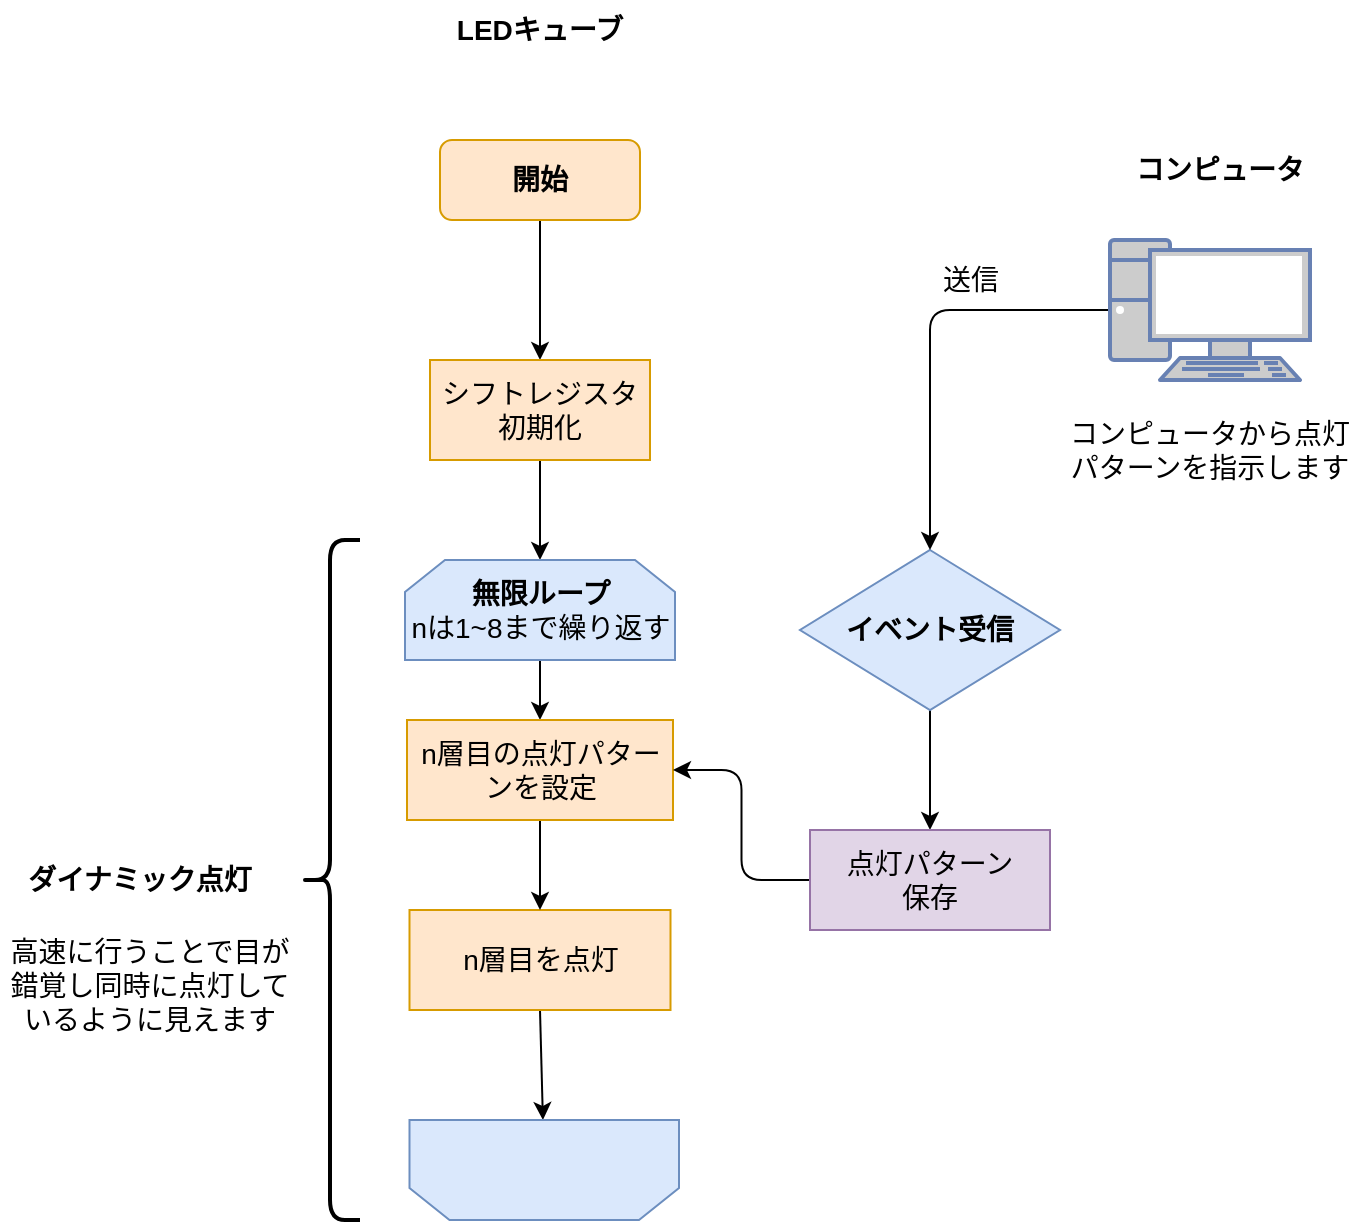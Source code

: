 <mxfile version="21.2.1" type="device" pages="2">
  <diagram id="q4CLPzz1Y_WuiKb2OCKF" name="main program">
    <mxGraphModel dx="909" dy="844" grid="1" gridSize="10" guides="1" tooltips="1" connect="1" arrows="1" fold="1" page="1" pageScale="1" pageWidth="827" pageHeight="1169" math="0" shadow="0">
      <root>
        <mxCell id="0" />
        <mxCell id="1" parent="0" />
        <mxCell id="4" style="edgeStyle=none;html=1;exitX=0.5;exitY=1;exitDx=0;exitDy=0;fontSize=14;" parent="1" source="2" target="3" edge="1">
          <mxGeometry relative="1" as="geometry" />
        </mxCell>
        <mxCell id="2" value="開始" style="rounded=1;whiteSpace=wrap;html=1;fontSize=14;fillColor=#ffe6cc;strokeColor=#d79b00;fontStyle=1" parent="1" vertex="1">
          <mxGeometry x="294" y="250" width="100" height="40" as="geometry" />
        </mxCell>
        <mxCell id="8" style="edgeStyle=none;html=1;exitX=0.5;exitY=1;exitDx=0;exitDy=0;fontSize=14;" parent="1" source="3" target="7" edge="1">
          <mxGeometry relative="1" as="geometry" />
        </mxCell>
        <mxCell id="3" value="シフトレジスタ初期化" style="rounded=0;whiteSpace=wrap;html=1;fontSize=14;fillColor=#ffe6cc;strokeColor=#d79b00;" parent="1" vertex="1">
          <mxGeometry x="289" y="360" width="110" height="50" as="geometry" />
        </mxCell>
        <mxCell id="26" style="edgeStyle=orthogonalEdgeStyle;html=1;exitX=0.5;exitY=1;exitDx=0;exitDy=0;entryX=0.5;entryY=0;entryDx=0;entryDy=0;fontSize=14;" parent="1" source="6" target="25" edge="1">
          <mxGeometry relative="1" as="geometry" />
        </mxCell>
        <mxCell id="6" value="イベント受信" style="rhombus;whiteSpace=wrap;html=1;fontSize=14;fillColor=#dae8fc;strokeColor=#6c8ebf;fontStyle=1" parent="1" vertex="1">
          <mxGeometry x="474" y="455" width="130" height="80" as="geometry" />
        </mxCell>
        <mxCell id="15" style="edgeStyle=orthogonalEdgeStyle;html=1;exitX=0.5;exitY=1;exitDx=0;exitDy=0;entryX=0.5;entryY=0;entryDx=0;entryDy=0;fontSize=14;" parent="1" source="7" target="14" edge="1">
          <mxGeometry relative="1" as="geometry" />
        </mxCell>
        <mxCell id="7" value="&lt;b&gt;無限ループ&lt;/b&gt;&lt;br&gt;nは1~8まで繰り返す" style="shape=loopLimit;whiteSpace=wrap;html=1;fontSize=14;fillColor=#dae8fc;strokeColor=#6c8ebf;" parent="1" vertex="1">
          <mxGeometry x="276.5" y="460" width="135" height="50" as="geometry" />
        </mxCell>
        <mxCell id="12" style="edgeStyle=none;html=1;exitX=0.5;exitY=1;exitDx=0;exitDy=0;fontSize=14;" parent="1" source="9" target="11" edge="1">
          <mxGeometry relative="1" as="geometry" />
        </mxCell>
        <mxCell id="9" value="n層目を点灯" style="rounded=0;whiteSpace=wrap;html=1;fontSize=14;fillColor=#ffe6cc;strokeColor=#d79b00;" parent="1" vertex="1">
          <mxGeometry x="278.75" y="635" width="130.5" height="50" as="geometry" />
        </mxCell>
        <mxCell id="11" value="" style="shape=loopLimit;whiteSpace=wrap;html=1;fontSize=14;rotation=-180;fillColor=#dae8fc;strokeColor=#6c8ebf;" parent="1" vertex="1">
          <mxGeometry x="278.75" y="740" width="134.75" height="50" as="geometry" />
        </mxCell>
        <mxCell id="16" style="edgeStyle=orthogonalEdgeStyle;html=1;exitX=0.5;exitY=1;exitDx=0;exitDy=0;entryX=0.5;entryY=0;entryDx=0;entryDy=0;fontSize=14;" parent="1" source="14" target="9" edge="1">
          <mxGeometry relative="1" as="geometry" />
        </mxCell>
        <mxCell id="14" value="n層目の点灯パターンを設定" style="rounded=0;whiteSpace=wrap;html=1;fontSize=14;fillColor=#ffe6cc;strokeColor=#d79b00;" parent="1" vertex="1">
          <mxGeometry x="277.5" y="540" width="133" height="50" as="geometry" />
        </mxCell>
        <mxCell id="17" value="" style="shape=curlyBracket;whiteSpace=wrap;html=1;rounded=1;labelPosition=left;verticalLabelPosition=middle;align=right;verticalAlign=middle;fontSize=14;strokeWidth=2;" parent="1" vertex="1">
          <mxGeometry x="224" y="450" width="30" height="340" as="geometry" />
        </mxCell>
        <mxCell id="18" value="ダイナミック点灯" style="text;html=1;strokeColor=none;fillColor=none;align=center;verticalAlign=middle;whiteSpace=wrap;rounded=0;strokeWidth=2;fontSize=14;fontStyle=1" parent="1" vertex="1">
          <mxGeometry x="84" y="605" width="120" height="30" as="geometry" />
        </mxCell>
        <mxCell id="19" value="高速に行うことで目が錯覚し同時に点灯しているように見えます" style="text;html=1;strokeColor=none;fillColor=none;align=center;verticalAlign=middle;whiteSpace=wrap;rounded=0;strokeWidth=2;fontSize=14;" parent="1" vertex="1">
          <mxGeometry x="74" y="635" width="150" height="75" as="geometry" />
        </mxCell>
        <mxCell id="20" value="コンピュータから点灯パターンを指示します" style="text;html=1;strokeColor=none;fillColor=none;align=center;verticalAlign=middle;whiteSpace=wrap;rounded=0;strokeWidth=2;fontSize=14;" parent="1" vertex="1">
          <mxGeometry x="604" y="380" width="150" height="50" as="geometry" />
        </mxCell>
        <mxCell id="23" style="edgeStyle=orthogonalEdgeStyle;html=1;exitX=0;exitY=0.5;exitDx=0;exitDy=0;exitPerimeter=0;entryX=0.5;entryY=0;entryDx=0;entryDy=0;fontSize=14;" parent="1" source="22" target="6" edge="1">
          <mxGeometry relative="1" as="geometry" />
        </mxCell>
        <mxCell id="29" value="送信" style="edgeLabel;html=1;align=center;verticalAlign=middle;resizable=0;points=[];fontSize=14;" parent="23" vertex="1" connectable="0">
          <mxGeometry x="-0.333" y="-4" relative="1" as="geometry">
            <mxPoint y="-11" as="offset" />
          </mxGeometry>
        </mxCell>
        <mxCell id="22" value="" style="fontColor=#0066CC;verticalAlign=top;verticalLabelPosition=bottom;labelPosition=center;align=center;html=1;outlineConnect=0;fillColor=#CCCCCC;strokeColor=#6881B3;gradientColor=none;gradientDirection=north;strokeWidth=2;shape=mxgraph.networks.pc;fontSize=14;" parent="1" vertex="1">
          <mxGeometry x="629" y="300" width="100" height="70" as="geometry" />
        </mxCell>
        <mxCell id="24" value="コンピュータ" style="text;html=1;strokeColor=none;fillColor=none;align=center;verticalAlign=middle;whiteSpace=wrap;rounded=0;strokeWidth=2;fontSize=14;fontStyle=1" parent="1" vertex="1">
          <mxGeometry x="629" y="250" width="110" height="30" as="geometry" />
        </mxCell>
        <mxCell id="27" style="edgeStyle=orthogonalEdgeStyle;html=1;exitX=0;exitY=0.5;exitDx=0;exitDy=0;entryX=1;entryY=0.5;entryDx=0;entryDy=0;fontSize=14;" parent="1" source="25" target="14" edge="1">
          <mxGeometry relative="1" as="geometry" />
        </mxCell>
        <mxCell id="25" value="点灯パターン&lt;br&gt;保存" style="rounded=0;whiteSpace=wrap;html=1;fontSize=14;fillColor=#e1d5e7;strokeColor=#9673a6;" parent="1" vertex="1">
          <mxGeometry x="479" y="595" width="120" height="50" as="geometry" />
        </mxCell>
        <mxCell id="28" value="LEDキューブ" style="text;html=1;strokeColor=none;fillColor=none;align=center;verticalAlign=middle;whiteSpace=wrap;rounded=0;strokeWidth=2;fontSize=14;fontStyle=1" parent="1" vertex="1">
          <mxGeometry x="284" y="180" width="120" height="30" as="geometry" />
        </mxCell>
      </root>
    </mxGraphModel>
  </diagram>
  <diagram id="1VJkRIL5vi50ozS6hPMM" name="データ構造">
    <mxGraphModel dx="758" dy="703" grid="1" gridSize="10" guides="1" tooltips="1" connect="1" arrows="1" fold="1" page="1" pageScale="1" pageWidth="827" pageHeight="1169" math="0" shadow="0">
      <root>
        <mxCell id="0" />
        <mxCell id="1" parent="0" />
        <mxCell id="1CokWJMzbEccveUqMYCV-1" value="" style="shape=table;startSize=0;container=1;collapsible=0;childLayout=tableLayout;fontSize=16;" vertex="1" parent="1">
          <mxGeometry x="250" y="270" width="480" height="40" as="geometry" />
        </mxCell>
        <mxCell id="1CokWJMzbEccveUqMYCV-2" value="" style="shape=tableRow;horizontal=0;startSize=0;swimlaneHead=0;swimlaneBody=0;strokeColor=inherit;top=0;left=0;bottom=0;right=0;collapsible=0;dropTarget=0;fillColor=none;points=[[0,0.5],[1,0.5]];portConstraint=eastwest;fontSize=16;" vertex="1" parent="1CokWJMzbEccveUqMYCV-1">
          <mxGeometry width="480" height="40" as="geometry" />
        </mxCell>
        <mxCell id="1CokWJMzbEccveUqMYCV-3" value="" style="shape=partialRectangle;html=1;whiteSpace=wrap;connectable=0;strokeColor=inherit;overflow=hidden;fillColor=none;top=0;left=0;bottom=0;right=0;pointerEvents=1;fontSize=16;" vertex="1" parent="1CokWJMzbEccveUqMYCV-2">
          <mxGeometry width="60" height="40" as="geometry">
            <mxRectangle width="60" height="40" as="alternateBounds" />
          </mxGeometry>
        </mxCell>
        <mxCell id="1CokWJMzbEccveUqMYCV-4" value="" style="shape=partialRectangle;html=1;whiteSpace=wrap;connectable=0;strokeColor=#d6b656;overflow=hidden;fillColor=#fff2cc;top=0;left=0;bottom=0;right=0;pointerEvents=1;fontSize=16;" vertex="1" parent="1CokWJMzbEccveUqMYCV-2">
          <mxGeometry x="60" width="60" height="40" as="geometry">
            <mxRectangle width="60" height="40" as="alternateBounds" />
          </mxGeometry>
        </mxCell>
        <mxCell id="1CokWJMzbEccveUqMYCV-14" style="shape=partialRectangle;html=1;whiteSpace=wrap;connectable=0;strokeColor=inherit;overflow=hidden;fillColor=none;top=0;left=0;bottom=0;right=0;pointerEvents=1;fontSize=16;" vertex="1" parent="1CokWJMzbEccveUqMYCV-2">
          <mxGeometry x="120" width="60" height="40" as="geometry">
            <mxRectangle width="60" height="40" as="alternateBounds" />
          </mxGeometry>
        </mxCell>
        <mxCell id="1CokWJMzbEccveUqMYCV-17" style="shape=partialRectangle;html=1;whiteSpace=wrap;connectable=0;strokeColor=inherit;overflow=hidden;fillColor=none;top=0;left=0;bottom=0;right=0;pointerEvents=1;fontSize=16;" vertex="1" parent="1CokWJMzbEccveUqMYCV-2">
          <mxGeometry x="180" width="60" height="40" as="geometry">
            <mxRectangle width="60" height="40" as="alternateBounds" />
          </mxGeometry>
        </mxCell>
        <mxCell id="1CokWJMzbEccveUqMYCV-29" value="" style="shape=partialRectangle;html=1;whiteSpace=wrap;connectable=0;strokeColor=#82b366;overflow=hidden;fillColor=#d5e8d4;top=0;left=0;bottom=0;right=0;pointerEvents=1;fontSize=16;" vertex="1" parent="1CokWJMzbEccveUqMYCV-2">
          <mxGeometry x="240" width="60" height="40" as="geometry">
            <mxRectangle width="60" height="40" as="alternateBounds" />
          </mxGeometry>
        </mxCell>
        <mxCell id="1CokWJMzbEccveUqMYCV-30" value="" style="shape=partialRectangle;html=1;whiteSpace=wrap;connectable=0;strokeColor=#82b366;overflow=hidden;fillColor=#d5e8d4;top=0;left=0;bottom=0;right=0;pointerEvents=1;fontSize=16;" vertex="1" parent="1CokWJMzbEccveUqMYCV-2">
          <mxGeometry x="300" width="60" height="40" as="geometry">
            <mxRectangle width="60" height="40" as="alternateBounds" />
          </mxGeometry>
        </mxCell>
        <mxCell id="1CokWJMzbEccveUqMYCV-31" value="" style="shape=partialRectangle;html=1;whiteSpace=wrap;connectable=0;strokeColor=#82b366;overflow=hidden;fillColor=#d5e8d4;top=0;left=0;bottom=0;right=0;pointerEvents=1;fontSize=16;" vertex="1" parent="1CokWJMzbEccveUqMYCV-2">
          <mxGeometry x="360" width="60" height="40" as="geometry">
            <mxRectangle width="60" height="40" as="alternateBounds" />
          </mxGeometry>
        </mxCell>
        <mxCell id="1CokWJMzbEccveUqMYCV-32" value="" style="shape=partialRectangle;html=1;whiteSpace=wrap;connectable=0;strokeColor=#82b366;overflow=hidden;fillColor=#d5e8d4;top=0;left=0;bottom=0;right=0;pointerEvents=1;fontSize=16;" vertex="1" parent="1CokWJMzbEccveUqMYCV-2">
          <mxGeometry x="420" width="60" height="40" as="geometry">
            <mxRectangle width="60" height="40" as="alternateBounds" />
          </mxGeometry>
        </mxCell>
        <mxCell id="1CokWJMzbEccveUqMYCV-22" value="" style="shape=table;startSize=0;container=1;collapsible=0;childLayout=tableLayout;fontSize=16;" vertex="1" parent="1">
          <mxGeometry x="250" y="340" width="480" height="40" as="geometry" />
        </mxCell>
        <mxCell id="1CokWJMzbEccveUqMYCV-23" value="" style="shape=tableRow;horizontal=0;startSize=0;swimlaneHead=0;swimlaneBody=0;strokeColor=inherit;top=0;left=0;bottom=0;right=0;collapsible=0;dropTarget=0;fillColor=none;points=[[0,0.5],[1,0.5]];portConstraint=eastwest;fontSize=16;" vertex="1" parent="1CokWJMzbEccveUqMYCV-22">
          <mxGeometry width="480" height="40" as="geometry" />
        </mxCell>
        <mxCell id="1CokWJMzbEccveUqMYCV-24" value="" style="shape=partialRectangle;html=1;whiteSpace=wrap;connectable=0;strokeColor=#6c8ebf;overflow=hidden;fillColor=#dae8fc;top=0;left=0;bottom=0;right=0;pointerEvents=1;fontSize=16;" vertex="1" parent="1CokWJMzbEccveUqMYCV-23">
          <mxGeometry width="60" height="40" as="geometry">
            <mxRectangle width="60" height="40" as="alternateBounds" />
          </mxGeometry>
        </mxCell>
        <mxCell id="1CokWJMzbEccveUqMYCV-25" value="" style="shape=partialRectangle;html=1;whiteSpace=wrap;connectable=0;strokeColor=#6c8ebf;overflow=hidden;fillColor=#dae8fc;top=0;left=0;bottom=0;right=0;pointerEvents=1;fontSize=16;" vertex="1" parent="1CokWJMzbEccveUqMYCV-23">
          <mxGeometry x="60" width="60" height="40" as="geometry">
            <mxRectangle width="60" height="40" as="alternateBounds" />
          </mxGeometry>
        </mxCell>
        <mxCell id="1CokWJMzbEccveUqMYCV-26" style="shape=partialRectangle;html=1;whiteSpace=wrap;connectable=0;strokeColor=#6c8ebf;overflow=hidden;fillColor=#dae8fc;top=0;left=0;bottom=0;right=0;pointerEvents=1;fontSize=16;" vertex="1" parent="1CokWJMzbEccveUqMYCV-23">
          <mxGeometry x="120" width="60" height="40" as="geometry">
            <mxRectangle width="60" height="40" as="alternateBounds" />
          </mxGeometry>
        </mxCell>
        <mxCell id="1CokWJMzbEccveUqMYCV-27" style="shape=partialRectangle;html=1;whiteSpace=wrap;connectable=0;strokeColor=#6c8ebf;overflow=hidden;fillColor=#dae8fc;top=0;left=0;bottom=0;right=0;pointerEvents=1;fontSize=16;" vertex="1" parent="1CokWJMzbEccveUqMYCV-23">
          <mxGeometry x="180" width="60" height="40" as="geometry">
            <mxRectangle width="60" height="40" as="alternateBounds" />
          </mxGeometry>
        </mxCell>
        <mxCell id="1CokWJMzbEccveUqMYCV-33" style="shape=partialRectangle;html=1;whiteSpace=wrap;connectable=0;strokeColor=#b85450;overflow=hidden;fillColor=#f8cecc;top=0;left=0;bottom=0;right=0;pointerEvents=1;fontSize=16;" vertex="1" parent="1CokWJMzbEccveUqMYCV-23">
          <mxGeometry x="240" width="60" height="40" as="geometry">
            <mxRectangle width="60" height="40" as="alternateBounds" />
          </mxGeometry>
        </mxCell>
        <mxCell id="1CokWJMzbEccveUqMYCV-34" style="shape=partialRectangle;html=1;whiteSpace=wrap;connectable=0;strokeColor=#b85450;overflow=hidden;fillColor=#f8cecc;top=0;left=0;bottom=0;right=0;pointerEvents=1;fontSize=16;" vertex="1" parent="1CokWJMzbEccveUqMYCV-23">
          <mxGeometry x="300" width="60" height="40" as="geometry">
            <mxRectangle width="60" height="40" as="alternateBounds" />
          </mxGeometry>
        </mxCell>
        <mxCell id="1CokWJMzbEccveUqMYCV-35" style="shape=partialRectangle;html=1;whiteSpace=wrap;connectable=0;strokeColor=#b85450;overflow=hidden;fillColor=#f8cecc;top=0;left=0;bottom=0;right=0;pointerEvents=1;fontSize=16;" vertex="1" parent="1CokWJMzbEccveUqMYCV-23">
          <mxGeometry x="360" width="60" height="40" as="geometry">
            <mxRectangle width="60" height="40" as="alternateBounds" />
          </mxGeometry>
        </mxCell>
        <mxCell id="1CokWJMzbEccveUqMYCV-36" style="shape=partialRectangle;html=1;whiteSpace=wrap;connectable=0;strokeColor=#b85450;overflow=hidden;fillColor=#f8cecc;top=0;left=0;bottom=0;right=0;pointerEvents=1;fontSize=16;" vertex="1" parent="1CokWJMzbEccveUqMYCV-23">
          <mxGeometry x="420" width="60" height="40" as="geometry">
            <mxRectangle width="60" height="40" as="alternateBounds" />
          </mxGeometry>
        </mxCell>
        <mxCell id="1CokWJMzbEccveUqMYCV-37" value="1バイト目" style="text;html=1;strokeColor=none;fillColor=none;align=left;verticalAlign=middle;whiteSpace=wrap;rounded=0;fontFamily=Noto Sans Japanese;fontSource=https%3A%2F%2Ffonts.googleapis.com%2Fcss%3Ffamily%3DNoto%2BSans%2BJapanese;fontSize=16;" vertex="1" parent="1">
          <mxGeometry x="150" y="275" width="100" height="30" as="geometry" />
        </mxCell>
        <mxCell id="1CokWJMzbEccveUqMYCV-38" value="2バイト目" style="text;html=1;strokeColor=none;fillColor=none;align=left;verticalAlign=middle;whiteSpace=wrap;rounded=0;fontFamily=Noto Sans Japanese;fontSource=https%3A%2F%2Ffonts.googleapis.com%2Fcss%3Ffamily%3DNoto%2BSans%2BJapanese;fontSize=16;" vertex="1" parent="1">
          <mxGeometry x="150" y="345" width="100" height="30" as="geometry" />
        </mxCell>
        <mxCell id="1CokWJMzbEccveUqMYCV-39" value="&lt;font face=&quot;Noto Sans Japanese&quot;&gt;y座標(層)のデータ&lt;/font&gt;" style="text;html=1;strokeColor=none;fillColor=none;align=center;verticalAlign=middle;whiteSpace=wrap;rounded=0;fontStyle=1" vertex="1" parent="1">
          <mxGeometry x="490" y="275" width="240" height="30" as="geometry" />
        </mxCell>
        <mxCell id="1CokWJMzbEccveUqMYCV-40" value="&lt;font face=&quot;Noto Sans Japanese&quot; style=&quot;font-size: 12px;&quot;&gt;点灯/消灯&lt;br style=&quot;font-size: 12px;&quot;&gt;制御&lt;/font&gt;" style="text;html=1;strokeColor=none;fillColor=none;align=center;verticalAlign=middle;whiteSpace=wrap;rounded=0;fontStyle=1;fontSize=12;" vertex="1" parent="1">
          <mxGeometry x="290" y="275" width="100" height="30" as="geometry" />
        </mxCell>
        <mxCell id="1CokWJMzbEccveUqMYCV-41" value="&lt;font face=&quot;Noto Sans Japanese&quot;&gt;x座標のデータ&lt;/font&gt;" style="text;html=1;strokeColor=none;fillColor=none;align=center;verticalAlign=middle;whiteSpace=wrap;rounded=0;fontStyle=1" vertex="1" parent="1">
          <mxGeometry x="250" y="345" width="240" height="30" as="geometry" />
        </mxCell>
        <mxCell id="1CokWJMzbEccveUqMYCV-42" value="&lt;font face=&quot;Noto Sans Japanese&quot;&gt;z座標のデータ&lt;/font&gt;" style="text;html=1;strokeColor=none;fillColor=none;align=center;verticalAlign=middle;whiteSpace=wrap;rounded=0;fontStyle=1" vertex="1" parent="1">
          <mxGeometry x="490" y="345" width="240" height="30" as="geometry" />
        </mxCell>
        <mxCell id="1CokWJMzbEccveUqMYCV-43" value="LEDの制御データの構造" style="text;html=1;strokeColor=#666666;fillColor=#f5f5f5;align=center;verticalAlign=middle;whiteSpace=wrap;rounded=0;fontFamily=Noto Sans Japanese;fontSource=https%3A%2F%2Ffonts.googleapis.com%2Fcss%3Ffamily%3DNoto%2BSans%2BJapanese;fontSize=16;fontStyle=1;labelBackgroundColor=none;fontColor=#333333;" vertex="1" parent="1">
          <mxGeometry x="340" y="120" width="270" height="30" as="geometry" />
        </mxCell>
        <mxCell id="1CokWJMzbEccveUqMYCV-44" value="1個のLEDを制御するために、2バイトのデータを送信します。" style="text;html=1;strokeColor=none;fillColor=none;align=left;verticalAlign=middle;whiteSpace=wrap;rounded=0;fontSize=14;fontFamily=Noto Sans Japanese;fontSource=https%3A%2F%2Ffonts.googleapis.com%2Fcss%3Ffamily%3DNoto%2BSans%2BJapanese;" vertex="1" parent="1">
          <mxGeometry x="340" y="160" width="270" height="50" as="geometry" />
        </mxCell>
        <mxCell id="1CokWJMzbEccveUqMYCV-45" value="1bit" style="text;html=1;strokeColor=none;fillColor=none;align=center;verticalAlign=middle;whiteSpace=wrap;rounded=0;" vertex="1" parent="1">
          <mxGeometry x="670" y="240" width="50" height="30" as="geometry" />
        </mxCell>
        <mxCell id="1CokWJMzbEccveUqMYCV-46" value="2bit" style="text;html=1;strokeColor=none;fillColor=none;align=center;verticalAlign=middle;whiteSpace=wrap;rounded=0;" vertex="1" parent="1">
          <mxGeometry x="610" y="240" width="50" height="30" as="geometry" />
        </mxCell>
        <mxCell id="1CokWJMzbEccveUqMYCV-47" value="3bit" style="text;html=1;strokeColor=none;fillColor=none;align=center;verticalAlign=middle;whiteSpace=wrap;rounded=0;" vertex="1" parent="1">
          <mxGeometry x="550" y="240" width="50" height="30" as="geometry" />
        </mxCell>
        <mxCell id="1CokWJMzbEccveUqMYCV-48" value="4bit" style="text;html=1;strokeColor=none;fillColor=none;align=center;verticalAlign=middle;whiteSpace=wrap;rounded=0;" vertex="1" parent="1">
          <mxGeometry x="490" y="240" width="50" height="30" as="geometry" />
        </mxCell>
        <mxCell id="1CokWJMzbEccveUqMYCV-49" value="5bit" style="text;html=1;strokeColor=none;fillColor=none;align=center;verticalAlign=middle;whiteSpace=wrap;rounded=0;" vertex="1" parent="1">
          <mxGeometry x="440" y="240" width="50" height="30" as="geometry" />
        </mxCell>
        <mxCell id="1CokWJMzbEccveUqMYCV-50" value="6bit" style="text;html=1;strokeColor=none;fillColor=none;align=center;verticalAlign=middle;whiteSpace=wrap;rounded=0;" vertex="1" parent="1">
          <mxGeometry x="370" y="240" width="50" height="30" as="geometry" />
        </mxCell>
        <mxCell id="1CokWJMzbEccveUqMYCV-51" value="7bit" style="text;html=1;strokeColor=none;fillColor=none;align=center;verticalAlign=middle;whiteSpace=wrap;rounded=0;" vertex="1" parent="1">
          <mxGeometry x="315" y="240" width="50" height="30" as="geometry" />
        </mxCell>
        <mxCell id="1CokWJMzbEccveUqMYCV-52" value="8bit" style="text;html=1;strokeColor=none;fillColor=none;align=center;verticalAlign=middle;whiteSpace=wrap;rounded=0;" vertex="1" parent="1">
          <mxGeometry x="260" y="240" width="50" height="30" as="geometry" />
        </mxCell>
      </root>
    </mxGraphModel>
  </diagram>
</mxfile>
